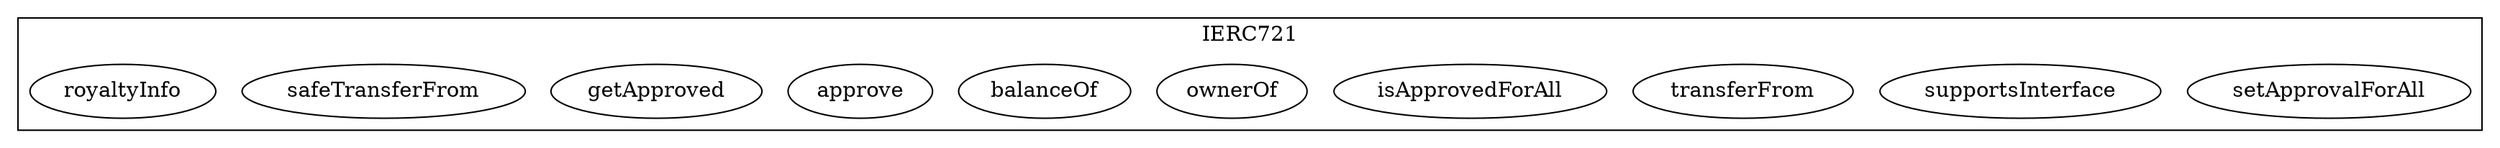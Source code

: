 strict digraph {
subgraph cluster_20457_IERC721 {
label = "IERC721"
"20457_setApprovalForAll" [label="setApprovalForAll"]
"20457_supportsInterface" [label="supportsInterface"]
"20457_transferFrom" [label="transferFrom"]
"20457_isApprovedForAll" [label="isApprovedForAll"]
"20457_ownerOf" [label="ownerOf"]
"20457_balanceOf" [label="balanceOf"]
"20457_approve" [label="approve"]
"20457_getApproved" [label="getApproved"]
"20457_safeTransferFrom" [label="safeTransferFrom"]
"20457_royaltyInfo" [label="royaltyInfo"]
}subgraph cluster_solidity {
label = "[Solidity]"
}
}